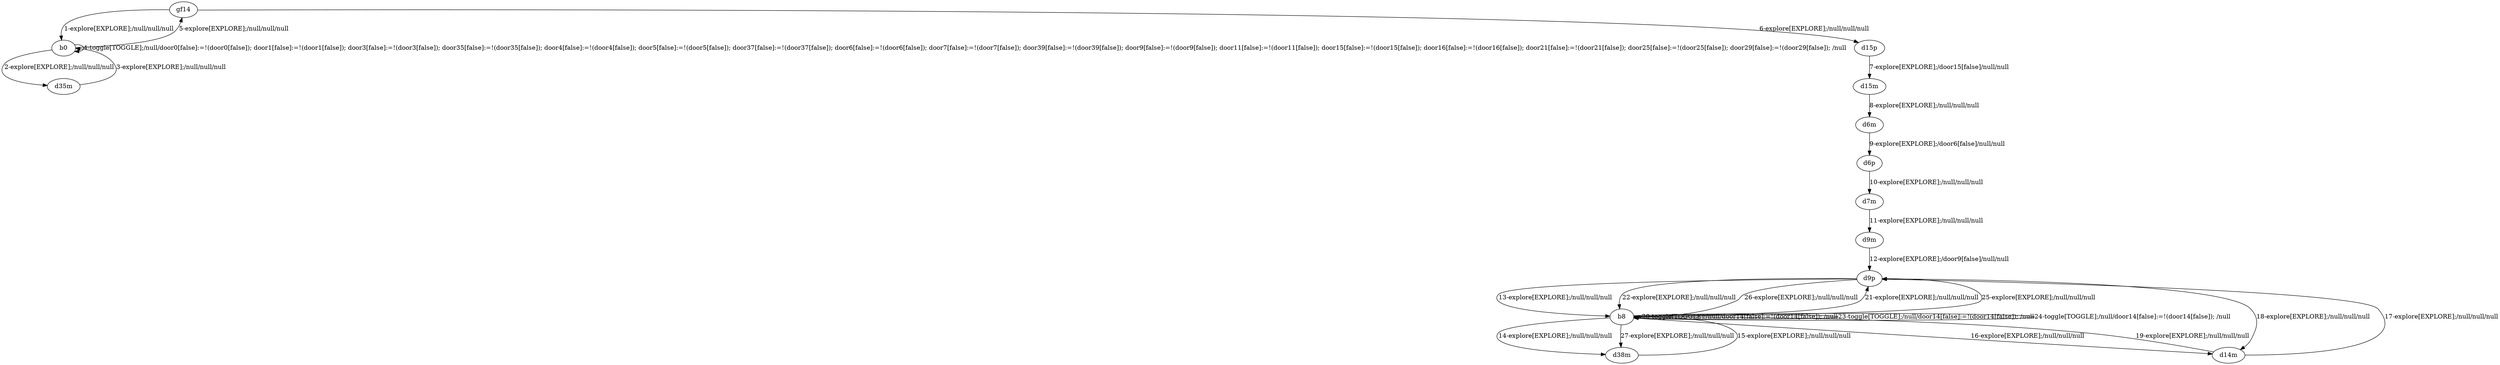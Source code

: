 # Total number of goals covered by this test: 2
# b8 --> d14m
# d14m --> b8

digraph g {
"gf14" -> "b0" [label = "1-explore[EXPLORE];/null/null/null"];
"b0" -> "d35m" [label = "2-explore[EXPLORE];/null/null/null"];
"d35m" -> "b0" [label = "3-explore[EXPLORE];/null/null/null"];
"b0" -> "b0" [label = "4-toggle[TOGGLE];/null/door0[false]:=!(door0[false]); door1[false]:=!(door1[false]); door3[false]:=!(door3[false]); door35[false]:=!(door35[false]); door4[false]:=!(door4[false]); door5[false]:=!(door5[false]); door37[false]:=!(door37[false]); door6[false]:=!(door6[false]); door7[false]:=!(door7[false]); door39[false]:=!(door39[false]); door9[false]:=!(door9[false]); door11[false]:=!(door11[false]); door15[false]:=!(door15[false]); door16[false]:=!(door16[false]); door21[false]:=!(door21[false]); door25[false]:=!(door25[false]); door29[false]:=!(door29[false]); /null"];
"b0" -> "gf14" [label = "5-explore[EXPLORE];/null/null/null"];
"gf14" -> "d15p" [label = "6-explore[EXPLORE];/null/null/null"];
"d15p" -> "d15m" [label = "7-explore[EXPLORE];/door15[false]/null/null"];
"d15m" -> "d6m" [label = "8-explore[EXPLORE];/null/null/null"];
"d6m" -> "d6p" [label = "9-explore[EXPLORE];/door6[false]/null/null"];
"d6p" -> "d7m" [label = "10-explore[EXPLORE];/null/null/null"];
"d7m" -> "d9m" [label = "11-explore[EXPLORE];/null/null/null"];
"d9m" -> "d9p" [label = "12-explore[EXPLORE];/door9[false]/null/null"];
"d9p" -> "b8" [label = "13-explore[EXPLORE];/null/null/null"];
"b8" -> "d38m" [label = "14-explore[EXPLORE];/null/null/null"];
"d38m" -> "b8" [label = "15-explore[EXPLORE];/null/null/null"];
"b8" -> "d14m" [label = "16-explore[EXPLORE];/null/null/null"];
"d14m" -> "d9p" [label = "17-explore[EXPLORE];/null/null/null"];
"d9p" -> "d14m" [label = "18-explore[EXPLORE];/null/null/null"];
"d14m" -> "b8" [label = "19-explore[EXPLORE];/null/null/null"];
"b8" -> "b8" [label = "20-toggle[TOGGLE];/null/door14[false]:=!(door14[false]); /null"];
"b8" -> "d9p" [label = "21-explore[EXPLORE];/null/null/null"];
"d9p" -> "b8" [label = "22-explore[EXPLORE];/null/null/null"];
"b8" -> "b8" [label = "23-toggle[TOGGLE];/null/door14[false]:=!(door14[false]); /null"];
"b8" -> "b8" [label = "24-toggle[TOGGLE];/null/door14[false]:=!(door14[false]); /null"];
"b8" -> "d9p" [label = "25-explore[EXPLORE];/null/null/null"];
"d9p" -> "b8" [label = "26-explore[EXPLORE];/null/null/null"];
"b8" -> "d38m" [label = "27-explore[EXPLORE];/null/null/null"];
}